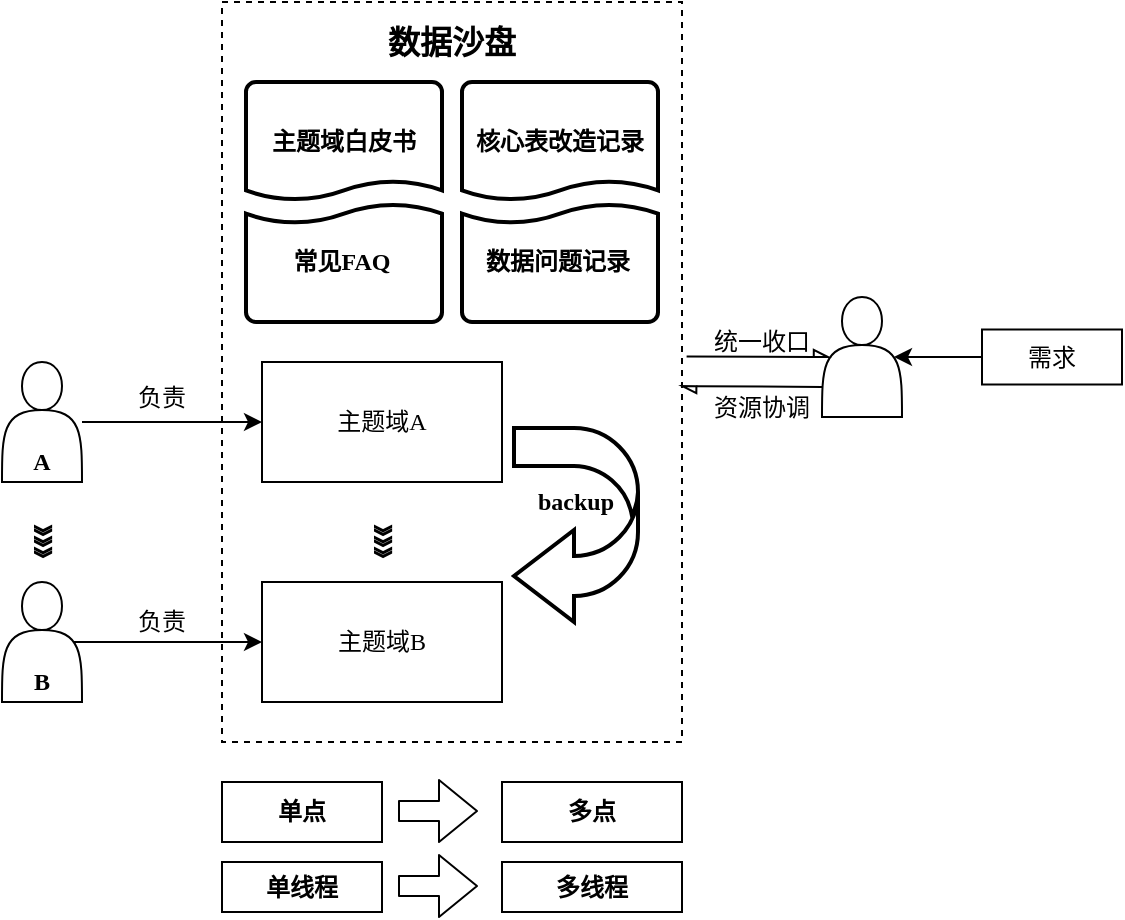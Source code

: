 <mxfile version="21.0.2" type="github">
  <diagram name="第 1 页" id="IUtDByJ6rrbmIUR1jjYp">
    <mxGraphModel dx="797" dy="428" grid="1" gridSize="10" guides="1" tooltips="1" connect="1" arrows="1" fold="1" page="1" pageScale="1" pageWidth="827" pageHeight="1169" math="0" shadow="0">
      <root>
        <mxCell id="0" />
        <mxCell id="1" parent="0" />
        <mxCell id="MDNbTjmFEQv9aP8rJwnf-2" value="" style="rounded=0;whiteSpace=wrap;html=1;dashed=1;fontStyle=1;fontFamily=微软雅黑;" parent="1" diagramCategory="general" diagramName="Rectangle" vertex="1">
          <mxGeometry x="210" y="120" width="230" height="370" as="geometry" />
        </mxCell>
        <mxCell id="MDNbTjmFEQv9aP8rJwnf-3" value="&lt;span style=&quot;font-weight: normal;&quot;&gt;主题域A&lt;/span&gt;" style="rounded=0;whiteSpace=wrap;html=1;fontStyle=1;fontFamily=微软雅黑;" parent="1" diagramCategory="general" diagramName="Rectangle" vertex="1">
          <mxGeometry x="230" y="300" width="120" height="60" as="geometry" />
        </mxCell>
        <mxCell id="ISN6-OECWnkMxYSoXAUX-5" style="edgeStyle=orthogonalEdgeStyle;rounded=0;orthogonalLoop=1;jettySize=auto;html=1;exitX=0;exitY=0.5;exitDx=0;exitDy=0;entryX=0.9;entryY=0.5;entryDx=0;entryDy=0;entryPerimeter=0;" edge="1" parent="1" source="MDNbTjmFEQv9aP8rJwnf-5" target="MDNbTjmFEQv9aP8rJwnf-20">
          <mxGeometry relative="1" as="geometry" />
        </mxCell>
        <mxCell id="MDNbTjmFEQv9aP8rJwnf-5" value="&lt;span style=&quot;font-weight: normal;&quot;&gt;需求&lt;/span&gt;" style="rounded=0;whiteSpace=wrap;html=1;fontStyle=1;fontFamily=微软雅黑;" parent="1" diagramCategory="general" diagramName="Rectangle" vertex="1">
          <mxGeometry x="590" y="283.75" width="70" height="27.5" as="geometry" />
        </mxCell>
        <mxCell id="MDNbTjmFEQv9aP8rJwnf-6" style="edgeStyle=orthogonalEdgeStyle;rounded=0;orthogonalLoop=1;jettySize=auto;html=1;fontStyle=1;fontFamily=微软雅黑;" parent="1" source="MDNbTjmFEQv9aP8rJwnf-7" target="MDNbTjmFEQv9aP8rJwnf-3" edge="1">
          <mxGeometry relative="1" as="geometry" />
        </mxCell>
        <mxCell id="MDNbTjmFEQv9aP8rJwnf-7" value="" style="shape=actor;whiteSpace=wrap;html=1;fontStyle=1;fontFamily=微软雅黑;" parent="1" diagramCategory="advanced" diagramName="User" vertex="1">
          <mxGeometry x="100" y="300" width="40" height="60" as="geometry" />
        </mxCell>
        <mxCell id="MDNbTjmFEQv9aP8rJwnf-8" style="edgeStyle=orthogonalEdgeStyle;rounded=0;orthogonalLoop=1;jettySize=auto;html=1;exitX=0.9;exitY=0.5;exitDx=0;exitDy=0;exitPerimeter=0;fontStyle=1;fontFamily=微软雅黑;" parent="1" source="MDNbTjmFEQv9aP8rJwnf-9" target="MDNbTjmFEQv9aP8rJwnf-10" edge="1">
          <mxGeometry relative="1" as="geometry" />
        </mxCell>
        <mxCell id="MDNbTjmFEQv9aP8rJwnf-9" value="" style="shape=actor;whiteSpace=wrap;html=1;fontStyle=1;fontFamily=微软雅黑;" parent="1" diagramCategory="advanced" diagramName="User" vertex="1">
          <mxGeometry x="100" y="410" width="40" height="60" as="geometry" />
        </mxCell>
        <mxCell id="MDNbTjmFEQv9aP8rJwnf-10" value="&lt;span style=&quot;font-weight: normal;&quot;&gt;主题域B&lt;/span&gt;" style="rounded=0;whiteSpace=wrap;html=1;fontStyle=1;fontFamily=微软雅黑;" parent="1" diagramCategory="general" diagramName="Rectangle" vertex="1">
          <mxGeometry x="230" y="410" width="120" height="60" as="geometry" />
        </mxCell>
        <mxCell id="MDNbTjmFEQv9aP8rJwnf-11" value="A" style="text;html=1;strokeColor=none;fillColor=none;align=center;verticalAlign=middle;whiteSpace=wrap;rounded=0;fontStyle=1;fontFamily=微软雅黑;" parent="1" diagramCategory="general" diagramName="text" vertex="1">
          <mxGeometry x="100" y="340" width="40" height="20" as="geometry" />
        </mxCell>
        <mxCell id="MDNbTjmFEQv9aP8rJwnf-12" value="B" style="text;html=1;strokeColor=none;fillColor=none;align=center;verticalAlign=middle;whiteSpace=wrap;rounded=0;fontStyle=1;fontFamily=微软雅黑;" parent="1" diagramCategory="general" diagramName="text" vertex="1">
          <mxGeometry x="100" y="450" width="40" height="20" as="geometry" />
        </mxCell>
        <mxCell id="MDNbTjmFEQv9aP8rJwnf-13" value="&lt;span style=&quot;font-weight: normal;&quot;&gt;负责&lt;/span&gt;" style="text;html=1;strokeColor=none;fillColor=none;align=center;verticalAlign=middle;whiteSpace=wrap;rounded=0;fontStyle=1;fontFamily=微软雅黑;" parent="1" diagramCategory="general" diagramName="text" vertex="1">
          <mxGeometry x="160" y="307.5" width="40" height="20" as="geometry" />
        </mxCell>
        <mxCell id="MDNbTjmFEQv9aP8rJwnf-14" value="&lt;span style=&quot;font-weight: normal;&quot;&gt;负责&lt;/span&gt;" style="text;html=1;strokeColor=none;fillColor=none;align=center;verticalAlign=middle;whiteSpace=wrap;rounded=0;fontStyle=1;fontFamily=微软雅黑;" parent="1" diagramCategory="general" diagramName="text" vertex="1">
          <mxGeometry x="160" y="420" width="40" height="20" as="geometry" />
        </mxCell>
        <mxCell id="MDNbTjmFEQv9aP8rJwnf-15" value="》》》" style="text;html=1;strokeColor=none;fillColor=none;align=center;verticalAlign=middle;whiteSpace=wrap;rounded=0;rotation=90;fontStyle=1;fontFamily=微软雅黑;" parent="1" diagramCategory="general" diagramName="text" vertex="1">
          <mxGeometry x="100" y="380" width="40" height="20" as="geometry" />
        </mxCell>
        <mxCell id="MDNbTjmFEQv9aP8rJwnf-16" value="》》》" style="text;html=1;strokeColor=none;fillColor=none;align=center;verticalAlign=middle;whiteSpace=wrap;rounded=0;rotation=90;fontStyle=1;fontFamily=微软雅黑;" parent="1" diagramCategory="general" diagramName="text" vertex="1">
          <mxGeometry x="270" y="380" width="40" height="20" as="geometry" />
        </mxCell>
        <mxCell id="MDNbTjmFEQv9aP8rJwnf-17" value="&lt;span style=&quot;font-weight: normal;&quot;&gt;统一收口&lt;/span&gt;" style="text;html=1;strokeColor=none;fillColor=none;align=center;verticalAlign=middle;whiteSpace=wrap;rounded=0;fontStyle=1;fontFamily=微软雅黑;" parent="1" diagramCategory="general" diagramName="text" vertex="1">
          <mxGeometry x="450" y="280" width="60" height="20" as="geometry" />
        </mxCell>
        <mxCell id="MDNbTjmFEQv9aP8rJwnf-18" value="单点" style="rounded=0;whiteSpace=wrap;html=1;fontStyle=1;fontFamily=微软雅黑;" parent="1" diagramCategory="general" diagramName="Rectangle" vertex="1">
          <mxGeometry x="210" y="510" width="80" height="30" as="geometry" />
        </mxCell>
        <mxCell id="MDNbTjmFEQv9aP8rJwnf-19" value="多点" style="rounded=0;whiteSpace=wrap;html=1;fontStyle=1;fontFamily=微软雅黑;" parent="1" diagramCategory="general" diagramName="Rectangle" vertex="1">
          <mxGeometry x="350" y="510" width="90" height="30" as="geometry" />
        </mxCell>
        <mxCell id="MDNbTjmFEQv9aP8rJwnf-20" value="" style="shape=actor;whiteSpace=wrap;html=1;fontStyle=1;fontFamily=微软雅黑;" parent="1" diagramCategory="advanced" diagramName="User" vertex="1">
          <mxGeometry x="510" y="267.5" width="40" height="60" as="geometry" />
        </mxCell>
        <mxCell id="MDNbTjmFEQv9aP8rJwnf-21" value="" style="shape=flexArrow;endArrow=classic;html=1;fontStyle=1;fontFamily=微软雅黑;" parent="1" diagramCategory="general" diagramName="arrow" edge="1">
          <mxGeometry width="50" height="50" relative="1" as="geometry">
            <mxPoint x="298" y="524.5" as="sourcePoint" />
            <mxPoint x="338" y="524.5" as="targetPoint" />
          </mxGeometry>
        </mxCell>
        <mxCell id="MDNbTjmFEQv9aP8rJwnf-22" value="&lt;span style=&quot;font-size: 16px;&quot;&gt;&lt;font style=&quot;font-size: 16px;&quot;&gt;数据沙盘&lt;/font&gt;&lt;/span&gt;" style="text;html=1;strokeColor=none;fillColor=none;align=center;verticalAlign=middle;whiteSpace=wrap;rounded=0;fontSize=16;fontStyle=1;fontFamily=微软雅黑;" parent="1" diagramCategory="general" diagramName="text" vertex="1">
          <mxGeometry x="290" y="130" width="70" height="20" as="geometry" />
        </mxCell>
        <mxCell id="MDNbTjmFEQv9aP8rJwnf-23" value="单线程" style="rounded=0;whiteSpace=wrap;html=1;fontStyle=1;fontFamily=微软雅黑;" parent="1" diagramCategory="general" diagramName="Rectangle" vertex="1">
          <mxGeometry x="210" y="550" width="80" height="25" as="geometry" />
        </mxCell>
        <mxCell id="MDNbTjmFEQv9aP8rJwnf-24" value="多线程" style="rounded=0;whiteSpace=wrap;html=1;fontStyle=1;fontFamily=微软雅黑;" parent="1" diagramCategory="general" diagramName="Rectangle" vertex="1">
          <mxGeometry x="350" y="550" width="90" height="25" as="geometry" />
        </mxCell>
        <mxCell id="MDNbTjmFEQv9aP8rJwnf-25" value="" style="shape=flexArrow;endArrow=classic;html=1;fontStyle=1;fontFamily=微软雅黑;" parent="1" diagramCategory="general" diagramName="arrow" edge="1">
          <mxGeometry width="50" height="50" relative="1" as="geometry">
            <mxPoint x="298" y="562" as="sourcePoint" />
            <mxPoint x="338" y="562" as="targetPoint" />
          </mxGeometry>
        </mxCell>
        <mxCell id="MDNbTjmFEQv9aP8rJwnf-26" value="核心表改造记录" style="shape=mxgraph.flowchart.document;whiteSpace=wrap;html=1;fillColor=#ffffff;strokeColor=#000000;strokeWidth=2;fontStyle=1;fontFamily=微软雅黑;" parent="1" diagramCategory="Flowchart" diagramName="Document" vertex="1">
          <mxGeometry x="330" y="160" width="98" height="60" as="geometry" />
        </mxCell>
        <mxCell id="MDNbTjmFEQv9aP8rJwnf-28" value="" style="shape=mxgraph.flowchart.document;whiteSpace=wrap;html=1;fillColor=#ffffff;strokeColor=#000000;strokeWidth=2;rotation=-180;fontStyle=1;fontFamily=微软雅黑;" parent="1" diagramCategory="Flowchart" diagramName="Document" vertex="1">
          <mxGeometry x="222" y="220" width="98" height="60" as="geometry" />
        </mxCell>
        <mxCell id="MDNbTjmFEQv9aP8rJwnf-30" value="" style="shape=mxgraph.flowchart.document;whiteSpace=wrap;html=1;fillColor=#ffffff;strokeColor=#000000;strokeWidth=2;rotation=-180;fontStyle=1;fontFamily=微软雅黑;" parent="1" diagramCategory="Flowchart" diagramName="Document" vertex="1">
          <mxGeometry x="330" y="220" width="98" height="60" as="geometry" />
        </mxCell>
        <mxCell id="MDNbTjmFEQv9aP8rJwnf-31" value="数据问题记录" style="text;html=1;strokeColor=none;fillColor=none;align=center;verticalAlign=middle;whiteSpace=wrap;rounded=0;fontStyle=1;fontFamily=微软雅黑;" parent="1" diagramCategory="general" diagramName="text" vertex="1">
          <mxGeometry x="338" y="240" width="80" height="20" as="geometry" />
        </mxCell>
        <mxCell id="MDNbTjmFEQv9aP8rJwnf-33" value="&lt;span style=&quot;font-weight: normal;&quot;&gt;资源协调&lt;/span&gt;" style="text;html=1;strokeColor=none;fillColor=none;align=center;verticalAlign=middle;whiteSpace=wrap;rounded=0;fontStyle=1;fontFamily=微软雅黑;" parent="1" diagramCategory="general" diagramName="text" vertex="1">
          <mxGeometry x="450" y="313" width="60" height="20" as="geometry" />
        </mxCell>
        <mxCell id="MDNbTjmFEQv9aP8rJwnf-34" value="" style="shape=mxgraph.arrows.u_turn_left_arrow;whiteSpace=wrap;html=1;fillColor=#ffffff;strokeColor=#000000;strokeWidth=2;fontFamily=微软雅黑;" parent="1" diagramCategory="arrow" diagramName="UTurnLeftArrow" vertex="1">
          <mxGeometry x="356" y="333" width="62" height="97" as="geometry" />
        </mxCell>
        <mxCell id="MDNbTjmFEQv9aP8rJwnf-35" value="backup" style="text;html=1;strokeColor=none;fillColor=none;align=center;verticalAlign=middle;whiteSpace=wrap;rounded=0;fontStyle=1;fontFamily=微软雅黑;" parent="1" diagramCategory="general" diagramName="text" vertex="1">
          <mxGeometry x="367" y="360" width="40" height="20" as="geometry" />
        </mxCell>
        <mxCell id="ISN6-OECWnkMxYSoXAUX-1" value="主题域白皮书" style="shape=mxgraph.flowchart.document;whiteSpace=wrap;html=1;fillColor=#ffffff;strokeColor=#000000;strokeWidth=2;fontStyle=1;fontFamily=微软雅黑;" diagramCategory="Flowchart" diagramName="Document" vertex="1" parent="1">
          <mxGeometry x="222" y="160" width="98" height="60" as="geometry" />
        </mxCell>
        <mxCell id="ISN6-OECWnkMxYSoXAUX-2" value="常见FAQ" style="text;html=1;strokeColor=none;fillColor=none;align=center;verticalAlign=middle;whiteSpace=wrap;rounded=0;fontStyle=1;fontFamily=微软雅黑;" diagramCategory="general" diagramName="text" vertex="1" parent="1">
          <mxGeometry x="230" y="240" width="80" height="20" as="geometry" />
        </mxCell>
        <mxCell id="ISN6-OECWnkMxYSoXAUX-3" value="" style="endArrow=async;html=1;rounded=0;endFill=0;exitX=1.01;exitY=0.479;exitDx=0;exitDy=0;exitPerimeter=0;entryX=0.1;entryY=0.5;entryDx=0;entryDy=0;entryPerimeter=0;" edge="1" parent="1" source="MDNbTjmFEQv9aP8rJwnf-2" target="MDNbTjmFEQv9aP8rJwnf-20">
          <mxGeometry width="50" height="50" relative="1" as="geometry">
            <mxPoint x="580" y="470" as="sourcePoint" />
            <mxPoint x="630" y="420" as="targetPoint" />
          </mxGeometry>
        </mxCell>
        <mxCell id="ISN6-OECWnkMxYSoXAUX-4" value="" style="endArrow=async;html=1;rounded=0;endFill=0;exitX=0;exitY=0.75;exitDx=0;exitDy=0;entryX=0.996;entryY=0.519;entryDx=0;entryDy=0;entryPerimeter=0;" edge="1" parent="1" source="MDNbTjmFEQv9aP8rJwnf-20" target="MDNbTjmFEQv9aP8rJwnf-2">
          <mxGeometry width="50" height="50" relative="1" as="geometry">
            <mxPoint x="480" y="439.5" as="sourcePoint" />
            <mxPoint x="572" y="440.5" as="targetPoint" />
          </mxGeometry>
        </mxCell>
      </root>
    </mxGraphModel>
  </diagram>
</mxfile>
